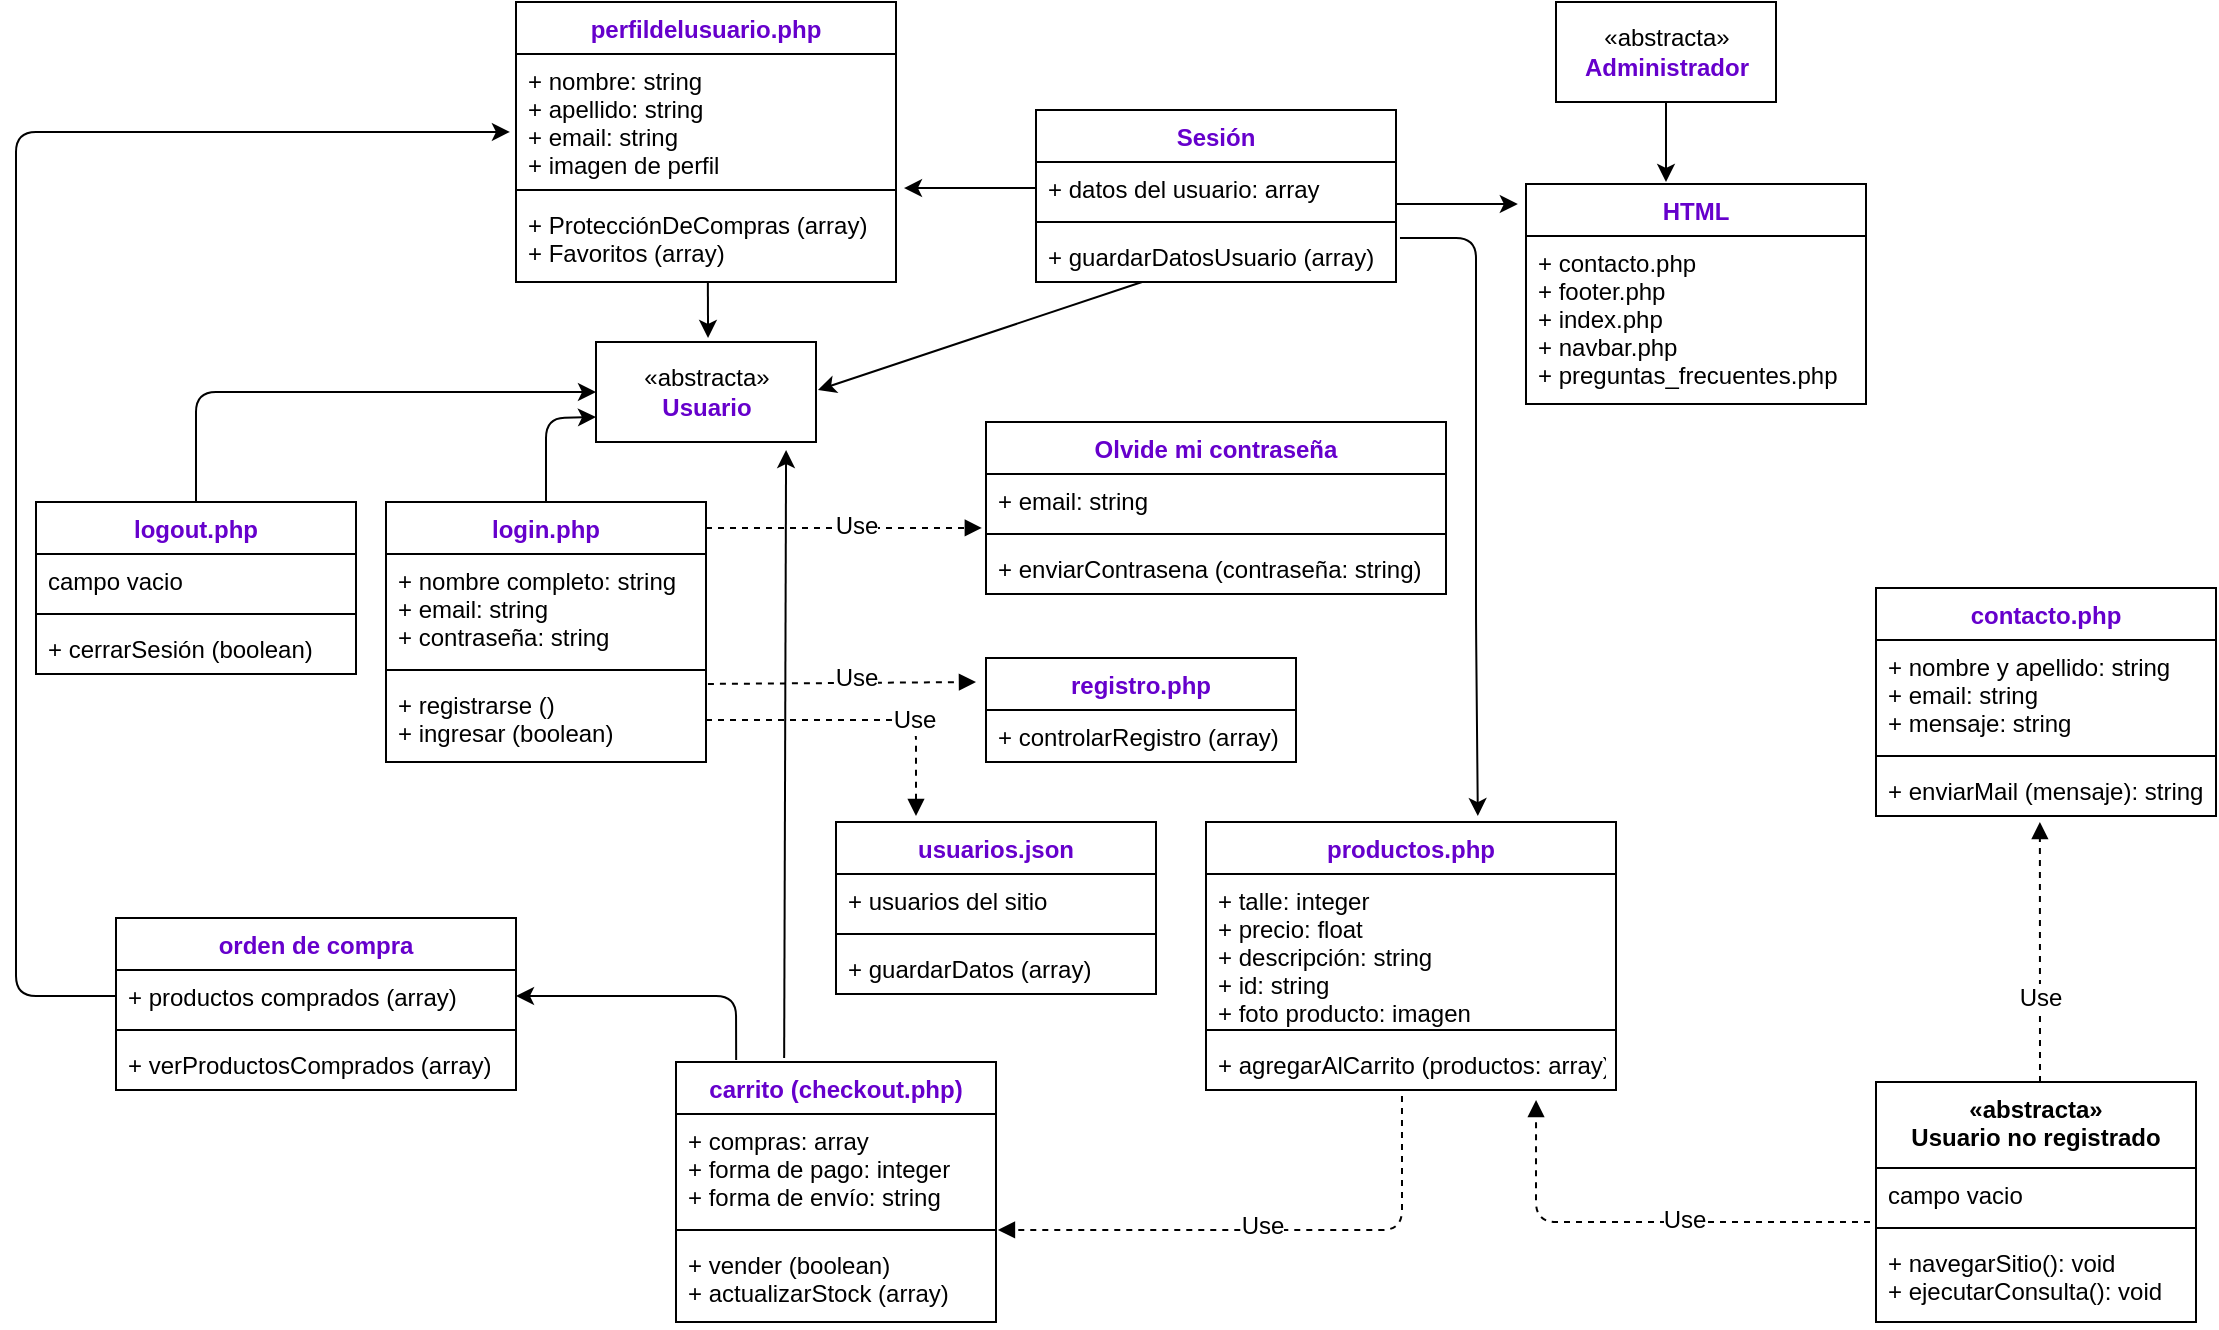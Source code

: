 <mxfile version="12.1.3" type="github" pages="1"><diagram id="NrW8Bal97Ieg-6yvehs0" name="Page-1"><mxGraphModel dx="1092" dy="586" grid="1" gridSize="10" guides="1" tooltips="1" connect="1" arrows="1" fold="1" page="1" pageScale="1" pageWidth="827" pageHeight="1169" math="0" shadow="0"><root><mxCell id="0"/><mxCell id="1" parent="0"/><mxCell id="pCrMEXrAZPrRFRVJQLuF-1" value="perfildelusuario.php" style="swimlane;fontStyle=1;align=center;verticalAlign=top;childLayout=stackLayout;horizontal=1;startSize=26;horizontalStack=0;resizeParent=1;resizeParentMax=0;resizeLast=0;collapsible=1;marginBottom=0;fontColor=#6600CC;" vertex="1" parent="1"><mxGeometry x="320" y="710" width="190" height="140" as="geometry"/></mxCell><mxCell id="pCrMEXrAZPrRFRVJQLuF-2" value="+ nombre: string&#10;+ apellido: string&#10;+ email: string&#10;+ imagen de perfil" style="text;strokeColor=none;fillColor=none;align=left;verticalAlign=top;spacingLeft=4;spacingRight=4;overflow=hidden;rotatable=0;points=[[0,0.5],[1,0.5]];portConstraint=eastwest;fontStyle=0" vertex="1" parent="pCrMEXrAZPrRFRVJQLuF-1"><mxGeometry y="26" width="190" height="64" as="geometry"/></mxCell><mxCell id="pCrMEXrAZPrRFRVJQLuF-3" value="" style="line;strokeWidth=1;fillColor=none;align=left;verticalAlign=middle;spacingTop=-1;spacingLeft=3;spacingRight=3;rotatable=0;labelPosition=right;points=[];portConstraint=eastwest;" vertex="1" parent="pCrMEXrAZPrRFRVJQLuF-1"><mxGeometry y="90" width="190" height="8" as="geometry"/></mxCell><mxCell id="pCrMEXrAZPrRFRVJQLuF-4" value="+ ProtecciónDeCompras (array)&#10;+ Favoritos (array)" style="text;strokeColor=none;fillColor=none;align=left;verticalAlign=top;spacingLeft=4;spacingRight=4;overflow=hidden;rotatable=0;points=[[0,0.5],[1,0.5]];portConstraint=eastwest;" vertex="1" parent="pCrMEXrAZPrRFRVJQLuF-1"><mxGeometry y="98" width="190" height="42" as="geometry"/></mxCell><mxCell id="pCrMEXrAZPrRFRVJQLuF-10" value="login.php" style="swimlane;fontStyle=1;align=center;verticalAlign=top;childLayout=stackLayout;horizontal=1;startSize=26;horizontalStack=0;resizeParent=1;resizeParentMax=0;resizeLast=0;collapsible=1;marginBottom=0;fontColor=#6600CC;" vertex="1" parent="1"><mxGeometry x="255" y="960" width="160" height="130" as="geometry"/></mxCell><mxCell id="pCrMEXrAZPrRFRVJQLuF-11" value="+ nombre completo: string&#10;+ email: string&#10;+ contraseña: string" style="text;strokeColor=none;fillColor=none;align=left;verticalAlign=top;spacingLeft=4;spacingRight=4;overflow=hidden;rotatable=0;points=[[0,0.5],[1,0.5]];portConstraint=eastwest;" vertex="1" parent="pCrMEXrAZPrRFRVJQLuF-10"><mxGeometry y="26" width="160" height="54" as="geometry"/></mxCell><mxCell id="pCrMEXrAZPrRFRVJQLuF-12" value="" style="line;strokeWidth=1;fillColor=none;align=left;verticalAlign=middle;spacingTop=-1;spacingLeft=3;spacingRight=3;rotatable=0;labelPosition=right;points=[];portConstraint=eastwest;" vertex="1" parent="pCrMEXrAZPrRFRVJQLuF-10"><mxGeometry y="80" width="160" height="8" as="geometry"/></mxCell><mxCell id="pCrMEXrAZPrRFRVJQLuF-13" value="+ registrarse ()&#10;+ ingresar (boolean)" style="text;strokeColor=none;fillColor=none;align=left;verticalAlign=top;spacingLeft=4;spacingRight=4;overflow=hidden;rotatable=0;points=[[0,0.5],[1,0.5]];portConstraint=eastwest;" vertex="1" parent="pCrMEXrAZPrRFRVJQLuF-10"><mxGeometry y="88" width="160" height="42" as="geometry"/></mxCell><mxCell id="pCrMEXrAZPrRFRVJQLuF-15" value="logout.php" style="swimlane;fontStyle=1;align=center;verticalAlign=top;childLayout=stackLayout;horizontal=1;startSize=26;horizontalStack=0;resizeParent=1;resizeParentMax=0;resizeLast=0;collapsible=1;marginBottom=0;fontColor=#6600CC;" vertex="1" parent="1"><mxGeometry x="80" y="960" width="160" height="86" as="geometry"/></mxCell><mxCell id="pCrMEXrAZPrRFRVJQLuF-16" value="campo vacio" style="text;strokeColor=none;fillColor=none;align=left;verticalAlign=top;spacingLeft=4;spacingRight=4;overflow=hidden;rotatable=0;points=[[0,0.5],[1,0.5]];portConstraint=eastwest;" vertex="1" parent="pCrMEXrAZPrRFRVJQLuF-15"><mxGeometry y="26" width="160" height="26" as="geometry"/></mxCell><mxCell id="pCrMEXrAZPrRFRVJQLuF-17" value="" style="line;strokeWidth=1;fillColor=none;align=left;verticalAlign=middle;spacingTop=-1;spacingLeft=3;spacingRight=3;rotatable=0;labelPosition=right;points=[];portConstraint=eastwest;" vertex="1" parent="pCrMEXrAZPrRFRVJQLuF-15"><mxGeometry y="52" width="160" height="8" as="geometry"/></mxCell><mxCell id="pCrMEXrAZPrRFRVJQLuF-18" value="+ cerrarSesión (boolean) " style="text;strokeColor=none;fillColor=none;align=left;verticalAlign=top;spacingLeft=4;spacingRight=4;overflow=hidden;rotatable=0;points=[[0,0.5],[1,0.5]];portConstraint=eastwest;" vertex="1" parent="pCrMEXrAZPrRFRVJQLuF-15"><mxGeometry y="60" width="160" height="26" as="geometry"/></mxCell><mxCell id="pCrMEXrAZPrRFRVJQLuF-19" value="Olvide mi contraseña" style="swimlane;fontStyle=1;align=center;verticalAlign=top;childLayout=stackLayout;horizontal=1;startSize=26;horizontalStack=0;resizeParent=1;resizeParentMax=0;resizeLast=0;collapsible=1;marginBottom=0;fontColor=#6600CC;" vertex="1" parent="1"><mxGeometry x="555" y="920" width="230" height="86" as="geometry"/></mxCell><mxCell id="pCrMEXrAZPrRFRVJQLuF-20" value="+ email: string" style="text;strokeColor=none;fillColor=none;align=left;verticalAlign=top;spacingLeft=4;spacingRight=4;overflow=hidden;rotatable=0;points=[[0,0.5],[1,0.5]];portConstraint=eastwest;" vertex="1" parent="pCrMEXrAZPrRFRVJQLuF-19"><mxGeometry y="26" width="230" height="26" as="geometry"/></mxCell><mxCell id="pCrMEXrAZPrRFRVJQLuF-21" value="" style="line;strokeWidth=1;fillColor=none;align=left;verticalAlign=middle;spacingTop=-1;spacingLeft=3;spacingRight=3;rotatable=0;labelPosition=right;points=[];portConstraint=eastwest;" vertex="1" parent="pCrMEXrAZPrRFRVJQLuF-19"><mxGeometry y="52" width="230" height="8" as="geometry"/></mxCell><mxCell id="pCrMEXrAZPrRFRVJQLuF-22" value="+ enviarContrasena (contraseña: string)" style="text;strokeColor=none;fillColor=none;align=left;verticalAlign=top;spacingLeft=4;spacingRight=4;overflow=hidden;rotatable=0;points=[[0,0.5],[1,0.5]];portConstraint=eastwest;" vertex="1" parent="pCrMEXrAZPrRFRVJQLuF-19"><mxGeometry y="60" width="230" height="26" as="geometry"/></mxCell><mxCell id="pCrMEXrAZPrRFRVJQLuF-23" value="Sesión" style="swimlane;fontStyle=1;align=center;verticalAlign=top;childLayout=stackLayout;horizontal=1;startSize=26;horizontalStack=0;resizeParent=1;resizeParentMax=0;resizeLast=0;collapsible=1;marginBottom=0;fontColor=#6600CC;" vertex="1" parent="1"><mxGeometry x="580" y="764" width="180" height="86" as="geometry"/></mxCell><mxCell id="pCrMEXrAZPrRFRVJQLuF-24" value="+ datos del usuario: array" style="text;strokeColor=none;fillColor=none;align=left;verticalAlign=top;spacingLeft=4;spacingRight=4;overflow=hidden;rotatable=0;points=[[0,0.5],[1,0.5]];portConstraint=eastwest;" vertex="1" parent="pCrMEXrAZPrRFRVJQLuF-23"><mxGeometry y="26" width="180" height="26" as="geometry"/></mxCell><mxCell id="pCrMEXrAZPrRFRVJQLuF-25" value="" style="line;strokeWidth=1;fillColor=none;align=left;verticalAlign=middle;spacingTop=-1;spacingLeft=3;spacingRight=3;rotatable=0;labelPosition=right;points=[];portConstraint=eastwest;" vertex="1" parent="pCrMEXrAZPrRFRVJQLuF-23"><mxGeometry y="52" width="180" height="8" as="geometry"/></mxCell><mxCell id="pCrMEXrAZPrRFRVJQLuF-26" value="+ guardarDatosUsuario (array)" style="text;strokeColor=none;fillColor=none;align=left;verticalAlign=top;spacingLeft=4;spacingRight=4;overflow=hidden;rotatable=0;points=[[0,0.5],[1,0.5]];portConstraint=eastwest;" vertex="1" parent="pCrMEXrAZPrRFRVJQLuF-23"><mxGeometry y="60" width="180" height="26" as="geometry"/></mxCell><mxCell id="pCrMEXrAZPrRFRVJQLuF-31" value="«abstracta»&lt;br&gt;&lt;b&gt;&lt;font color=&quot;#6600cc&quot;&gt;Administrador&lt;/font&gt;&lt;/b&gt;" style="html=1;" vertex="1" parent="1"><mxGeometry x="840" y="710" width="110" height="50" as="geometry"/></mxCell><mxCell id="pCrMEXrAZPrRFRVJQLuF-32" value="«abstracta»&lt;br&gt;&lt;b&gt;&lt;font color=&quot;#6600cc&quot;&gt;Usuario&lt;/font&gt;&lt;/b&gt;" style="html=1;" vertex="1" parent="1"><mxGeometry x="360" y="880" width="110" height="50" as="geometry"/></mxCell><mxCell id="pCrMEXrAZPrRFRVJQLuF-33" value="HTML" style="swimlane;fontStyle=1;childLayout=stackLayout;horizontal=1;startSize=26;fillColor=none;horizontalStack=0;resizeParent=1;resizeParentMax=0;resizeLast=0;collapsible=1;marginBottom=0;fontColor=#6600CC;" vertex="1" parent="1"><mxGeometry x="825" y="801" width="170" height="110" as="geometry"/></mxCell><mxCell id="pCrMEXrAZPrRFRVJQLuF-34" value="+ contacto.php&#10;+ footer.php&#10;+ index.php&#10;+ navbar.php&#10;+ preguntas_frecuentes.php" style="text;strokeColor=none;fillColor=none;align=left;verticalAlign=top;spacingLeft=4;spacingRight=4;overflow=hidden;rotatable=0;points=[[0,0.5],[1,0.5]];portConstraint=eastwest;" vertex="1" parent="pCrMEXrAZPrRFRVJQLuF-33"><mxGeometry y="26" width="170" height="84" as="geometry"/></mxCell><mxCell id="pCrMEXrAZPrRFRVJQLuF-37" value="registro.php" style="swimlane;fontStyle=1;childLayout=stackLayout;horizontal=1;startSize=26;fillColor=none;horizontalStack=0;resizeParent=1;resizeParentMax=0;resizeLast=0;collapsible=1;marginBottom=0;fontColor=#6600CC;" vertex="1" parent="1"><mxGeometry x="555" y="1038" width="155" height="52" as="geometry"/></mxCell><mxCell id="pCrMEXrAZPrRFRVJQLuF-38" value="+ controlarRegistro (array)" style="text;strokeColor=none;fillColor=none;align=left;verticalAlign=top;spacingLeft=4;spacingRight=4;overflow=hidden;rotatable=0;points=[[0,0.5],[1,0.5]];portConstraint=eastwest;" vertex="1" parent="pCrMEXrAZPrRFRVJQLuF-37"><mxGeometry y="26" width="155" height="26" as="geometry"/></mxCell><mxCell id="pCrMEXrAZPrRFRVJQLuF-41" value="productos.php" style="swimlane;fontStyle=1;align=center;verticalAlign=top;childLayout=stackLayout;horizontal=1;startSize=26;horizontalStack=0;resizeParent=1;resizeParentMax=0;resizeLast=0;collapsible=1;marginBottom=0;fontColor=#6600CC;" vertex="1" parent="1"><mxGeometry x="665" y="1120" width="205" height="134" as="geometry"/></mxCell><mxCell id="pCrMEXrAZPrRFRVJQLuF-42" value="+ talle: integer&#10;+ precio: float&#10;+ descripción: string&#10;+ id: string&#10;+ foto producto: imagen" style="text;strokeColor=none;fillColor=none;align=left;verticalAlign=top;spacingLeft=4;spacingRight=4;overflow=hidden;rotatable=0;points=[[0,0.5],[1,0.5]];portConstraint=eastwest;" vertex="1" parent="pCrMEXrAZPrRFRVJQLuF-41"><mxGeometry y="26" width="205" height="74" as="geometry"/></mxCell><mxCell id="pCrMEXrAZPrRFRVJQLuF-43" value="" style="line;strokeWidth=1;fillColor=none;align=left;verticalAlign=middle;spacingTop=-1;spacingLeft=3;spacingRight=3;rotatable=0;labelPosition=right;points=[];portConstraint=eastwest;" vertex="1" parent="pCrMEXrAZPrRFRVJQLuF-41"><mxGeometry y="100" width="205" height="8" as="geometry"/></mxCell><mxCell id="pCrMEXrAZPrRFRVJQLuF-44" value="+ agregarAlCarrito (productos: array)" style="text;strokeColor=none;fillColor=none;align=left;verticalAlign=top;spacingLeft=4;spacingRight=4;overflow=hidden;rotatable=0;points=[[0,0.5],[1,0.5]];portConstraint=eastwest;" vertex="1" parent="pCrMEXrAZPrRFRVJQLuF-41"><mxGeometry y="108" width="205" height="26" as="geometry"/></mxCell><mxCell id="pCrMEXrAZPrRFRVJQLuF-45" value="contacto.php" style="swimlane;fontStyle=1;align=center;verticalAlign=top;childLayout=stackLayout;horizontal=1;startSize=26;horizontalStack=0;resizeParent=1;resizeParentMax=0;resizeLast=0;collapsible=1;marginBottom=0;fontColor=#6600CC;" vertex="1" parent="1"><mxGeometry x="1000" y="1003" width="170" height="114" as="geometry"/></mxCell><mxCell id="pCrMEXrAZPrRFRVJQLuF-46" value="+ nombre y apellido: string&#10;+ email: string&#10;+ mensaje: string" style="text;strokeColor=none;fillColor=none;align=left;verticalAlign=top;spacingLeft=4;spacingRight=4;overflow=hidden;rotatable=0;points=[[0,0.5],[1,0.5]];portConstraint=eastwest;" vertex="1" parent="pCrMEXrAZPrRFRVJQLuF-45"><mxGeometry y="26" width="170" height="54" as="geometry"/></mxCell><mxCell id="pCrMEXrAZPrRFRVJQLuF-47" value="" style="line;strokeWidth=1;fillColor=none;align=left;verticalAlign=middle;spacingTop=-1;spacingLeft=3;spacingRight=3;rotatable=0;labelPosition=right;points=[];portConstraint=eastwest;" vertex="1" parent="pCrMEXrAZPrRFRVJQLuF-45"><mxGeometry y="80" width="170" height="8" as="geometry"/></mxCell><mxCell id="pCrMEXrAZPrRFRVJQLuF-48" value="+ enviarMail (mensaje): string" style="text;strokeColor=none;fillColor=none;align=left;verticalAlign=top;spacingLeft=4;spacingRight=4;overflow=hidden;rotatable=0;points=[[0,0.5],[1,0.5]];portConstraint=eastwest;" vertex="1" parent="pCrMEXrAZPrRFRVJQLuF-45"><mxGeometry y="88" width="170" height="26" as="geometry"/></mxCell><mxCell id="pCrMEXrAZPrRFRVJQLuF-49" value="«abstracta»&#10;Usuario no registrado" style="swimlane;fontStyle=1;align=center;verticalAlign=top;childLayout=stackLayout;horizontal=1;startSize=43;horizontalStack=0;resizeParent=1;resizeParentMax=0;resizeLast=0;collapsible=1;marginBottom=0;fontColor=#000000;" vertex="1" parent="1"><mxGeometry x="1000" y="1250" width="160" height="120" as="geometry"/></mxCell><mxCell id="pCrMEXrAZPrRFRVJQLuF-50" value="campo vacio" style="text;strokeColor=none;fillColor=none;align=left;verticalAlign=top;spacingLeft=4;spacingRight=4;overflow=hidden;rotatable=0;points=[[0,0.5],[1,0.5]];portConstraint=eastwest;" vertex="1" parent="pCrMEXrAZPrRFRVJQLuF-49"><mxGeometry y="43" width="160" height="26" as="geometry"/></mxCell><mxCell id="pCrMEXrAZPrRFRVJQLuF-51" value="" style="line;strokeWidth=1;fillColor=none;align=left;verticalAlign=middle;spacingTop=-1;spacingLeft=3;spacingRight=3;rotatable=0;labelPosition=right;points=[];portConstraint=eastwest;" vertex="1" parent="pCrMEXrAZPrRFRVJQLuF-49"><mxGeometry y="69" width="160" height="8" as="geometry"/></mxCell><mxCell id="pCrMEXrAZPrRFRVJQLuF-52" value="+ navegarSitio(): void&#10;+ ejecutarConsulta(): void" style="text;strokeColor=none;fillColor=none;align=left;verticalAlign=top;spacingLeft=4;spacingRight=4;overflow=hidden;rotatable=0;points=[[0,0.5],[1,0.5]];portConstraint=eastwest;" vertex="1" parent="pCrMEXrAZPrRFRVJQLuF-49"><mxGeometry y="77" width="160" height="43" as="geometry"/></mxCell><mxCell id="pCrMEXrAZPrRFRVJQLuF-53" value="usuarios.json" style="swimlane;fontStyle=1;align=center;verticalAlign=top;childLayout=stackLayout;horizontal=1;startSize=26;horizontalStack=0;resizeParent=1;resizeParentMax=0;resizeLast=0;collapsible=1;marginBottom=0;fontColor=#6600CC;" vertex="1" parent="1"><mxGeometry x="480" y="1120" width="160" height="86" as="geometry"/></mxCell><mxCell id="pCrMEXrAZPrRFRVJQLuF-54" value="+ usuarios del sitio" style="text;strokeColor=none;fillColor=none;align=left;verticalAlign=top;spacingLeft=4;spacingRight=4;overflow=hidden;rotatable=0;points=[[0,0.5],[1,0.5]];portConstraint=eastwest;" vertex="1" parent="pCrMEXrAZPrRFRVJQLuF-53"><mxGeometry y="26" width="160" height="26" as="geometry"/></mxCell><mxCell id="pCrMEXrAZPrRFRVJQLuF-55" value="" style="line;strokeWidth=1;fillColor=none;align=left;verticalAlign=middle;spacingTop=-1;spacingLeft=3;spacingRight=3;rotatable=0;labelPosition=right;points=[];portConstraint=eastwest;" vertex="1" parent="pCrMEXrAZPrRFRVJQLuF-53"><mxGeometry y="52" width="160" height="8" as="geometry"/></mxCell><mxCell id="pCrMEXrAZPrRFRVJQLuF-56" value="+ guardarDatos (array)" style="text;strokeColor=none;fillColor=none;align=left;verticalAlign=top;spacingLeft=4;spacingRight=4;overflow=hidden;rotatable=0;points=[[0,0.5],[1,0.5]];portConstraint=eastwest;" vertex="1" parent="pCrMEXrAZPrRFRVJQLuF-53"><mxGeometry y="60" width="160" height="26" as="geometry"/></mxCell><mxCell id="pCrMEXrAZPrRFRVJQLuF-57" value="carrito (checkout.php)" style="swimlane;fontStyle=1;align=center;verticalAlign=top;childLayout=stackLayout;horizontal=1;startSize=26;horizontalStack=0;resizeParent=1;resizeParentMax=0;resizeLast=0;collapsible=1;marginBottom=0;fontColor=#6600CC;" vertex="1" parent="1"><mxGeometry x="400" y="1240" width="160" height="130" as="geometry"/></mxCell><mxCell id="pCrMEXrAZPrRFRVJQLuF-58" value="+ compras: array&#10;+ forma de pago: integer&#10;+ forma de envío: string" style="text;strokeColor=none;fillColor=none;align=left;verticalAlign=top;spacingLeft=4;spacingRight=4;overflow=hidden;rotatable=0;points=[[0,0.5],[1,0.5]];portConstraint=eastwest;" vertex="1" parent="pCrMEXrAZPrRFRVJQLuF-57"><mxGeometry y="26" width="160" height="54" as="geometry"/></mxCell><mxCell id="pCrMEXrAZPrRFRVJQLuF-59" value="" style="line;strokeWidth=1;fillColor=none;align=left;verticalAlign=middle;spacingTop=-1;spacingLeft=3;spacingRight=3;rotatable=0;labelPosition=right;points=[];portConstraint=eastwest;" vertex="1" parent="pCrMEXrAZPrRFRVJQLuF-57"><mxGeometry y="80" width="160" height="8" as="geometry"/></mxCell><mxCell id="pCrMEXrAZPrRFRVJQLuF-60" value="+ vender (boolean)&#10;+ actualizarStock (array)" style="text;strokeColor=none;fillColor=none;align=left;verticalAlign=top;spacingLeft=4;spacingRight=4;overflow=hidden;rotatable=0;points=[[0,0.5],[1,0.5]];portConstraint=eastwest;" vertex="1" parent="pCrMEXrAZPrRFRVJQLuF-57"><mxGeometry y="88" width="160" height="42" as="geometry"/></mxCell><mxCell id="pCrMEXrAZPrRFRVJQLuF-61" value="orden de compra" style="swimlane;fontStyle=1;align=center;verticalAlign=top;childLayout=stackLayout;horizontal=1;startSize=26;horizontalStack=0;resizeParent=1;resizeParentMax=0;resizeLast=0;collapsible=1;marginBottom=0;fontColor=#6600CC;" vertex="1" parent="1"><mxGeometry x="120" y="1168" width="200" height="86" as="geometry"/></mxCell><mxCell id="pCrMEXrAZPrRFRVJQLuF-62" value="+ productos comprados (array)" style="text;strokeColor=none;fillColor=none;align=left;verticalAlign=top;spacingLeft=4;spacingRight=4;overflow=hidden;rotatable=0;points=[[0,0.5],[1,0.5]];portConstraint=eastwest;" vertex="1" parent="pCrMEXrAZPrRFRVJQLuF-61"><mxGeometry y="26" width="200" height="26" as="geometry"/></mxCell><mxCell id="pCrMEXrAZPrRFRVJQLuF-63" value="" style="line;strokeWidth=1;fillColor=none;align=left;verticalAlign=middle;spacingTop=-1;spacingLeft=3;spacingRight=3;rotatable=0;labelPosition=right;points=[];portConstraint=eastwest;" vertex="1" parent="pCrMEXrAZPrRFRVJQLuF-61"><mxGeometry y="52" width="200" height="8" as="geometry"/></mxCell><mxCell id="pCrMEXrAZPrRFRVJQLuF-64" value="+ verProductosComprados (array)" style="text;strokeColor=none;fillColor=none;align=left;verticalAlign=top;spacingLeft=4;spacingRight=4;overflow=hidden;rotatable=0;points=[[0,0.5],[1,0.5]];portConstraint=eastwest;" vertex="1" parent="pCrMEXrAZPrRFRVJQLuF-61"><mxGeometry y="60" width="200" height="26" as="geometry"/></mxCell><mxCell id="pCrMEXrAZPrRFRVJQLuF-71" value="" style="endArrow=classic;html=1;exitX=0.547;exitY=1;exitDx=0;exitDy=0;exitPerimeter=0;entryX=0.582;entryY=-0.04;entryDx=0;entryDy=0;entryPerimeter=0;" edge="1" parent="1"><mxGeometry width="50" height="50" relative="1" as="geometry"><mxPoint x="415.93" y="850" as="sourcePoint"/><mxPoint x="416.02" y="878" as="targetPoint"/></mxGeometry></mxCell><mxCell id="pCrMEXrAZPrRFRVJQLuF-72" value="" style="endArrow=classic;html=1;exitX=0;exitY=0.5;exitDx=0;exitDy=0;entryX=1.021;entryY=1.047;entryDx=0;entryDy=0;entryPerimeter=0;" edge="1" parent="1" source="pCrMEXrAZPrRFRVJQLuF-24" target="pCrMEXrAZPrRFRVJQLuF-2"><mxGeometry width="50" height="50" relative="1" as="geometry"><mxPoint x="520" y="1030" as="sourcePoint"/><mxPoint x="530" y="780" as="targetPoint"/></mxGeometry></mxCell><mxCell id="pCrMEXrAZPrRFRVJQLuF-73" value="" style="endArrow=classic;html=1;exitX=0.289;exitY=1.038;exitDx=0;exitDy=0;entryX=1;entryY=0.5;entryDx=0;entryDy=0;exitPerimeter=0;" edge="1" parent="1"><mxGeometry width="50" height="50" relative="1" as="geometry"><mxPoint x="633.02" y="849.988" as="sourcePoint"/><mxPoint x="471" y="904" as="targetPoint"/></mxGeometry></mxCell><mxCell id="pCrMEXrAZPrRFRVJQLuF-74" value="" style="endArrow=classic;html=1;exitX=1.011;exitY=0.154;exitDx=0;exitDy=0;entryX=0.663;entryY=-0.022;entryDx=0;entryDy=0;exitPerimeter=0;entryPerimeter=0;" edge="1" parent="1" source="pCrMEXrAZPrRFRVJQLuF-26" target="pCrMEXrAZPrRFRVJQLuF-41"><mxGeometry width="50" height="50" relative="1" as="geometry"><mxPoint x="600" y="823" as="sourcePoint"/><mxPoint x="533.99" y="823.008" as="targetPoint"/><Array as="points"><mxPoint x="800" y="828"/><mxPoint x="800" y="920"/><mxPoint x="800" y="1020"/></Array></mxGeometry></mxCell><mxCell id="pCrMEXrAZPrRFRVJQLuF-75" value="" style="endArrow=classic;html=1;exitX=1;exitY=0.808;exitDx=0;exitDy=0;entryX=-0.024;entryY=0.091;entryDx=0;entryDy=0;entryPerimeter=0;exitPerimeter=0;" edge="1" parent="1" source="pCrMEXrAZPrRFRVJQLuF-24" target="pCrMEXrAZPrRFRVJQLuF-33"><mxGeometry width="50" height="50" relative="1" as="geometry"><mxPoint x="610" y="833" as="sourcePoint"/><mxPoint x="543.99" y="833.008" as="targetPoint"/></mxGeometry></mxCell><mxCell id="pCrMEXrAZPrRFRVJQLuF-76" value="" style="endArrow=classic;html=1;exitX=0.5;exitY=1;exitDx=0;exitDy=0;" edge="1" parent="1" source="pCrMEXrAZPrRFRVJQLuF-31"><mxGeometry width="50" height="50" relative="1" as="geometry"><mxPoint x="620" y="843" as="sourcePoint"/><mxPoint x="895" y="800" as="targetPoint"/></mxGeometry></mxCell><mxCell id="pCrMEXrAZPrRFRVJQLuF-77" value="" style="endArrow=classic;html=1;exitX=0.338;exitY=-0.015;exitDx=0;exitDy=0;entryX=0.864;entryY=1.08;entryDx=0;entryDy=0;entryPerimeter=0;exitPerimeter=0;" edge="1" parent="1" source="pCrMEXrAZPrRFRVJQLuF-57" target="pCrMEXrAZPrRFRVJQLuF-32"><mxGeometry width="50" height="50" relative="1" as="geometry"><mxPoint x="630" y="853" as="sourcePoint"/><mxPoint x="563.99" y="853.008" as="targetPoint"/></mxGeometry></mxCell><mxCell id="pCrMEXrAZPrRFRVJQLuF-78" value="" style="endArrow=classic;html=1;exitX=0.5;exitY=0;exitDx=0;exitDy=0;entryX=0;entryY=0.75;entryDx=0;entryDy=0;" edge="1" parent="1" source="pCrMEXrAZPrRFRVJQLuF-10" target="pCrMEXrAZPrRFRVJQLuF-32"><mxGeometry width="50" height="50" relative="1" as="geometry"><mxPoint x="640" y="863" as="sourcePoint"/><mxPoint x="573.99" y="863.008" as="targetPoint"/><Array as="points"><mxPoint x="335" y="918"/></Array></mxGeometry></mxCell><mxCell id="pCrMEXrAZPrRFRVJQLuF-79" value="" style="endArrow=classic;html=1;exitX=0.5;exitY=0;exitDx=0;exitDy=0;entryX=0;entryY=0.5;entryDx=0;entryDy=0;" edge="1" parent="1" source="pCrMEXrAZPrRFRVJQLuF-15" target="pCrMEXrAZPrRFRVJQLuF-32"><mxGeometry width="50" height="50" relative="1" as="geometry"><mxPoint x="650" y="873" as="sourcePoint"/><mxPoint x="583.99" y="873.008" as="targetPoint"/><Array as="points"><mxPoint x="160" y="905"/></Array></mxGeometry></mxCell><mxCell id="pCrMEXrAZPrRFRVJQLuF-80" value="" style="endArrow=classic;html=1;exitX=0.188;exitY=-0.008;exitDx=0;exitDy=0;entryX=1;entryY=0.5;entryDx=0;entryDy=0;exitPerimeter=0;" edge="1" parent="1" source="pCrMEXrAZPrRFRVJQLuF-57" target="pCrMEXrAZPrRFRVJQLuF-62"><mxGeometry width="50" height="50" relative="1" as="geometry"><mxPoint x="660" y="883" as="sourcePoint"/><mxPoint x="593.99" y="883.008" as="targetPoint"/><Array as="points"><mxPoint x="430" y="1207"/></Array></mxGeometry></mxCell><mxCell id="pCrMEXrAZPrRFRVJQLuF-81" value="" style="endArrow=classic;html=1;exitX=0;exitY=0.5;exitDx=0;exitDy=0;entryX=-0.016;entryY=0.609;entryDx=0;entryDy=0;entryPerimeter=0;" edge="1" parent="1" source="pCrMEXrAZPrRFRVJQLuF-62" target="pCrMEXrAZPrRFRVJQLuF-2"><mxGeometry width="50" height="50" relative="1" as="geometry"><mxPoint x="670" y="893" as="sourcePoint"/><mxPoint x="60" y="910" as="targetPoint"/><Array as="points"><mxPoint x="70" y="1207"/><mxPoint x="70" y="775"/></Array></mxGeometry></mxCell><mxCell id="pCrMEXrAZPrRFRVJQLuF-86" value="" style="endArrow=block;dashed=1;html=1;endFill=1;exitX=1;exitY=0.5;exitDx=0;exitDy=0;" edge="1" parent="1" source="pCrMEXrAZPrRFRVJQLuF-13"><mxGeometry width="50" height="50" relative="1" as="geometry"><mxPoint x="490" y="1070" as="sourcePoint"/><mxPoint x="520" y="1117" as="targetPoint"/><Array as="points"><mxPoint x="520" y="1069"/></Array></mxGeometry></mxCell><mxCell id="pCrMEXrAZPrRFRVJQLuF-87" value="Use" style="text;html=1;resizable=0;points=[];align=center;verticalAlign=middle;labelBackgroundColor=#ffffff;" vertex="1" connectable="0" parent="pCrMEXrAZPrRFRVJQLuF-86"><mxGeometry x="0.36" relative="1" as="geometry"><mxPoint as="offset"/></mxGeometry></mxCell><mxCell id="pCrMEXrAZPrRFRVJQLuF-91" value="" style="endArrow=block;dashed=1;html=1;endFill=1;exitX=1.006;exitY=0.071;exitDx=0;exitDy=0;exitPerimeter=0;" edge="1" parent="1" source="pCrMEXrAZPrRFRVJQLuF-13"><mxGeometry width="50" height="50" relative="1" as="geometry"><mxPoint x="200" y="1440" as="sourcePoint"/><mxPoint x="550" y="1050" as="targetPoint"/></mxGeometry></mxCell><mxCell id="pCrMEXrAZPrRFRVJQLuF-92" value="Use" style="text;html=1;resizable=0;points=[];align=center;verticalAlign=middle;labelBackgroundColor=#ffffff;" vertex="1" connectable="0" parent="pCrMEXrAZPrRFRVJQLuF-91"><mxGeometry x="-0.388" relative="1" as="geometry"><mxPoint x="33" y="-2.5" as="offset"/></mxGeometry></mxCell><mxCell id="pCrMEXrAZPrRFRVJQLuF-93" value="" style="endArrow=block;dashed=1;html=1;endFill=1;exitX=1;exitY=0.1;exitDx=0;exitDy=0;exitPerimeter=0;entryX=-0.009;entryY=1.038;entryDx=0;entryDy=0;entryPerimeter=0;" edge="1" parent="1" source="pCrMEXrAZPrRFRVJQLuF-10" target="pCrMEXrAZPrRFRVJQLuF-20"><mxGeometry width="50" height="50" relative="1" as="geometry"><mxPoint x="425.96" y="1060.982" as="sourcePoint"/><mxPoint x="560" y="1060" as="targetPoint"/></mxGeometry></mxCell><mxCell id="pCrMEXrAZPrRFRVJQLuF-94" value="Use" style="text;html=1;resizable=0;points=[];align=center;verticalAlign=middle;labelBackgroundColor=#ffffff;" vertex="1" connectable="0" parent="pCrMEXrAZPrRFRVJQLuF-93"><mxGeometry x="0.276" y="-1" relative="1" as="geometry"><mxPoint x="-13" y="-2" as="offset"/></mxGeometry></mxCell><mxCell id="pCrMEXrAZPrRFRVJQLuF-95" value="" style="endArrow=block;dashed=1;html=1;endFill=1;exitX=0.478;exitY=1.115;exitDx=0;exitDy=0;exitPerimeter=0;entryX=1.006;entryY=1.074;entryDx=0;entryDy=0;entryPerimeter=0;" edge="1" parent="1" source="pCrMEXrAZPrRFRVJQLuF-44" target="pCrMEXrAZPrRFRVJQLuF-58"><mxGeometry width="50" height="50" relative="1" as="geometry"><mxPoint x="435.96" y="1070.982" as="sourcePoint"/><mxPoint x="570" y="1070" as="targetPoint"/><Array as="points"><mxPoint x="763" y="1324"/></Array></mxGeometry></mxCell><mxCell id="pCrMEXrAZPrRFRVJQLuF-96" value="Use" style="text;html=1;resizable=0;points=[];align=center;verticalAlign=middle;labelBackgroundColor=#ffffff;" vertex="1" connectable="0" parent="pCrMEXrAZPrRFRVJQLuF-95"><mxGeometry x="0.018" y="-2" relative="1" as="geometry"><mxPoint as="offset"/></mxGeometry></mxCell><mxCell id="pCrMEXrAZPrRFRVJQLuF-97" value="" style="endArrow=block;dashed=1;html=1;endFill=1;entryX=0.805;entryY=1.192;entryDx=0;entryDy=0;entryPerimeter=0;" edge="1" parent="1" target="pCrMEXrAZPrRFRVJQLuF-44"><mxGeometry width="50" height="50" relative="1" as="geometry"><mxPoint x="997" y="1320" as="sourcePoint"/><mxPoint x="580" y="1080" as="targetPoint"/><Array as="points"><mxPoint x="830" y="1320"/></Array></mxGeometry></mxCell><mxCell id="pCrMEXrAZPrRFRVJQLuF-98" value="Use" style="text;html=1;resizable=0;points=[];align=center;verticalAlign=middle;labelBackgroundColor=#ffffff;" vertex="1" connectable="0" parent="pCrMEXrAZPrRFRVJQLuF-97"><mxGeometry x="-0.184" y="-1" relative="1" as="geometry"><mxPoint as="offset"/></mxGeometry></mxCell><mxCell id="pCrMEXrAZPrRFRVJQLuF-99" value="" style="endArrow=block;dashed=1;html=1;endFill=1;entryX=0.482;entryY=1.115;entryDx=0;entryDy=0;entryPerimeter=0;" edge="1" parent="1" target="pCrMEXrAZPrRFRVJQLuF-48"><mxGeometry width="50" height="50" relative="1" as="geometry"><mxPoint x="1082" y="1250" as="sourcePoint"/><mxPoint x="590" y="1090" as="targetPoint"/></mxGeometry></mxCell><mxCell id="pCrMEXrAZPrRFRVJQLuF-100" value="Use" style="text;html=1;resizable=0;points=[];align=center;verticalAlign=middle;labelBackgroundColor=#ffffff;" vertex="1" connectable="0" parent="pCrMEXrAZPrRFRVJQLuF-99"><mxGeometry x="-0.354" relative="1" as="geometry"><mxPoint as="offset"/></mxGeometry></mxCell></root></mxGraphModel></diagram></mxfile>